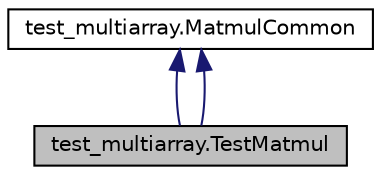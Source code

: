 digraph "test_multiarray.TestMatmul"
{
 // LATEX_PDF_SIZE
  edge [fontname="Helvetica",fontsize="10",labelfontname="Helvetica",labelfontsize="10"];
  node [fontname="Helvetica",fontsize="10",shape=record];
  Node1 [label="test_multiarray.TestMatmul",height=0.2,width=0.4,color="black", fillcolor="grey75", style="filled", fontcolor="black",tooltip=" "];
  Node2 -> Node1 [dir="back",color="midnightblue",fontsize="10",style="solid",fontname="Helvetica"];
  Node2 [label="test_multiarray.MatmulCommon",height=0.2,width=0.4,color="black", fillcolor="white", style="filled",URL="$classtest__multiarray_1_1MatmulCommon.html",tooltip=" "];
  Node2 -> Node1 [dir="back",color="midnightblue",fontsize="10",style="solid",fontname="Helvetica"];
}
